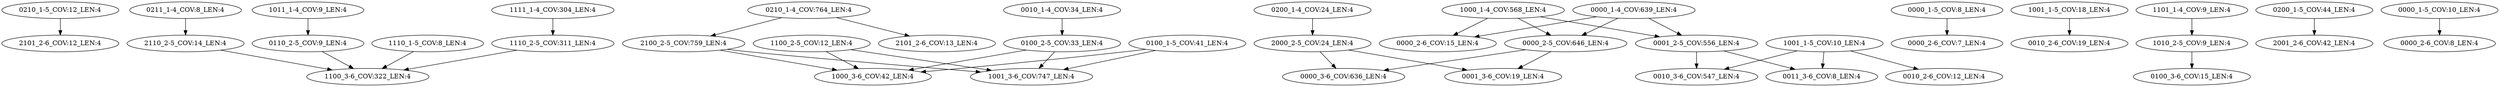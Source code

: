 digraph G {
    "0210_1-5_COV:12_LEN:4" -> "2101_2-6_COV:12_LEN:4";
    "1110_2-5_COV:311_LEN:4" -> "1100_3-6_COV:322_LEN:4";
    "2110_2-5_COV:14_LEN:4" -> "1100_3-6_COV:322_LEN:4";
    "0110_2-5_COV:9_LEN:4" -> "1100_3-6_COV:322_LEN:4";
    "2100_2-5_COV:759_LEN:4" -> "1000_3-6_COV:42_LEN:4";
    "2100_2-5_COV:759_LEN:4" -> "1001_3-6_COV:747_LEN:4";
    "1011_1-4_COV:9_LEN:4" -> "0110_2-5_COV:9_LEN:4";
    "0100_1-5_COV:41_LEN:4" -> "1000_3-6_COV:42_LEN:4";
    "0100_1-5_COV:41_LEN:4" -> "1001_3-6_COV:747_LEN:4";
    "1000_1-4_COV:568_LEN:4" -> "0000_2-6_COV:15_LEN:4";
    "1000_1-4_COV:568_LEN:4" -> "0001_2-5_COV:556_LEN:4";
    "1000_1-4_COV:568_LEN:4" -> "0000_2-5_COV:646_LEN:4";
    "0210_1-4_COV:764_LEN:4" -> "2100_2-5_COV:759_LEN:4";
    "0210_1-4_COV:764_LEN:4" -> "2101_2-6_COV:13_LEN:4";
    "1001_1-5_COV:10_LEN:4" -> "0010_2-6_COV:12_LEN:4";
    "1110_1-5_COV:8_LEN:4" -> "1100_3-6_COV:322_LEN:4";
    "0000_1-5_COV:8_LEN:4" -> "0000_2-6_COV:7_LEN:4";
    "1111_1-4_COV:304_LEN:4" -> "1110_2-5_COV:311_LEN:4";
    "0001_2-5_COV:556_LEN:4" -> "0010_3-6_COV:547_LEN:4";
    "0001_2-5_COV:556_LEN:4" -> "0011_3-6_COV:8_LEN:4";
    "0200_1-4_COV:24_LEN:4" -> "2000_2-5_COV:24_LEN:4";
    "0211_1-4_COV:8_LEN:4" -> "2110_2-5_COV:14_LEN:4";
    "1001_1-5_COV:18_LEN:4" -> "0010_2-6_COV:19_LEN:4";
    "2000_2-5_COV:24_LEN:4" -> "0000_3-6_COV:636_LEN:4";
    "2000_2-5_COV:24_LEN:4" -> "0001_3-6_COV:19_LEN:4";
    "1100_2-5_COV:12_LEN:4" -> "1000_3-6_COV:42_LEN:4";
    "1100_2-5_COV:12_LEN:4" -> "1001_3-6_COV:747_LEN:4";
    "1001_1-5_COV:10_LEN:4" -> "0010_3-6_COV:547_LEN:4";
    "1001_1-5_COV:10_LEN:4" -> "0011_3-6_COV:8_LEN:4";
    "0100_2-5_COV:33_LEN:4" -> "1000_3-6_COV:42_LEN:4";
    "0100_2-5_COV:33_LEN:4" -> "1001_3-6_COV:747_LEN:4";
    "0000_2-5_COV:646_LEN:4" -> "0000_3-6_COV:636_LEN:4";
    "0000_2-5_COV:646_LEN:4" -> "0001_3-6_COV:19_LEN:4";
    "0000_1-4_COV:639_LEN:4" -> "0000_2-6_COV:15_LEN:4";
    "0000_1-4_COV:639_LEN:4" -> "0001_2-5_COV:556_LEN:4";
    "0000_1-4_COV:639_LEN:4" -> "0000_2-5_COV:646_LEN:4";
    "1101_1-4_COV:9_LEN:4" -> "1010_2-5_COV:9_LEN:4";
    "1010_2-5_COV:9_LEN:4" -> "0100_3-6_COV:15_LEN:4";
    "0200_1-5_COV:44_LEN:4" -> "2001_2-6_COV:42_LEN:4";
    "0010_1-4_COV:34_LEN:4" -> "0100_2-5_COV:33_LEN:4";
    "0000_1-5_COV:10_LEN:4" -> "0000_2-6_COV:8_LEN:4";
}
